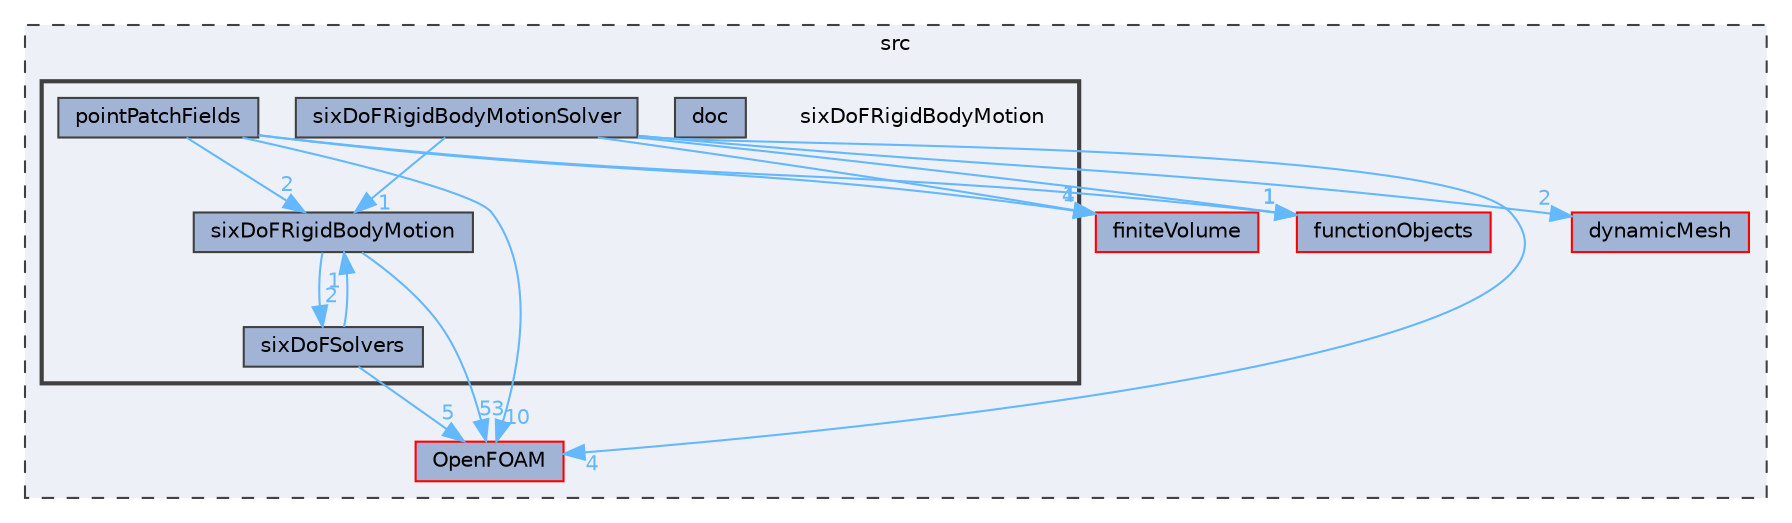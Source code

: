 digraph "src/sixDoFRigidBodyMotion"
{
 // LATEX_PDF_SIZE
  bgcolor="transparent";
  edge [fontname=Helvetica,fontsize=10,labelfontname=Helvetica,labelfontsize=10];
  node [fontname=Helvetica,fontsize=10,shape=box,height=0.2,width=0.4];
  compound=true
  subgraph clusterdir_68267d1309a1af8e8297ef4c3efbcdba {
    graph [ bgcolor="#edf0f7", pencolor="grey25", label="src", fontname=Helvetica,fontsize=10 style="filled,dashed", URL="dir_68267d1309a1af8e8297ef4c3efbcdba.html",tooltip=""]
  dir_9bd15774b555cf7259a6fa18f99fe99b [label="finiteVolume", fillcolor="#a2b4d6", color="red", style="filled", URL="dir_9bd15774b555cf7259a6fa18f99fe99b.html",tooltip=""];
  dir_c5473ff19b20e6ec4dfe5c310b3778a8 [label="OpenFOAM", fillcolor="#a2b4d6", color="red", style="filled", URL="dir_c5473ff19b20e6ec4dfe5c310b3778a8.html",tooltip=""];
  dir_de23f6d4f0962ea995903f5110543226 [label="functionObjects", fillcolor="#a2b4d6", color="red", style="filled", URL="dir_de23f6d4f0962ea995903f5110543226.html",tooltip=""];
  dir_63742796c427c97a292c80f7db71da36 [label="dynamicMesh", fillcolor="#a2b4d6", color="red", style="filled", URL="dir_63742796c427c97a292c80f7db71da36.html",tooltip=""];
  subgraph clusterdir_a5b93d9ceb327a1197b724c6aefedcbd {
    graph [ bgcolor="#edf0f7", pencolor="grey25", label="", fontname=Helvetica,fontsize=10 style="filled,bold", URL="dir_a5b93d9ceb327a1197b724c6aefedcbd.html",tooltip=""]
    dir_a5b93d9ceb327a1197b724c6aefedcbd [shape=plaintext, label="sixDoFRigidBodyMotion"];
  dir_77144e724a272ee5c868376989ee06cc [label="doc", fillcolor="#a2b4d6", color="grey25", style="filled", URL="dir_77144e724a272ee5c868376989ee06cc.html",tooltip=""];
  dir_45ff14115ca60d41cf13147923ab1e4c [label="pointPatchFields", fillcolor="#a2b4d6", color="grey25", style="filled", URL="dir_45ff14115ca60d41cf13147923ab1e4c.html",tooltip=""];
  dir_7bf5f2e6b4a44539c2947a2841ca313c [label="sixDoFRigidBodyMotion", fillcolor="#a2b4d6", color="grey25", style="filled", URL="dir_7bf5f2e6b4a44539c2947a2841ca313c.html",tooltip=""];
  dir_2bd0b39f0bfdd95a06f132e0ee9669a2 [label="sixDoFRigidBodyMotionSolver", fillcolor="#a2b4d6", color="grey25", style="filled", URL="dir_2bd0b39f0bfdd95a06f132e0ee9669a2.html",tooltip=""];
  dir_7ca4084a0a6342ee22329da340f40c5e [label="sixDoFSolvers", fillcolor="#a2b4d6", color="grey25", style="filled", URL="dir_7ca4084a0a6342ee22329da340f40c5e.html",tooltip=""];
  }
  }
  dir_45ff14115ca60d41cf13147923ab1e4c->dir_c5473ff19b20e6ec4dfe5c310b3778a8 [headlabel="10", labeldistance=1.5 headhref="dir_002961_002695.html" href="dir_002961_002695.html" color="steelblue1" fontcolor="steelblue1"];
  dir_45ff14115ca60d41cf13147923ab1e4c->dir_9bd15774b555cf7259a6fa18f99fe99b [headlabel="4", labeldistance=1.5 headhref="dir_002961_001387.html" href="dir_002961_001387.html" color="steelblue1" fontcolor="steelblue1"];
  dir_45ff14115ca60d41cf13147923ab1e4c->dir_de23f6d4f0962ea995903f5110543226 [headlabel="1", labeldistance=1.5 headhref="dir_002961_001520.html" href="dir_002961_001520.html" color="steelblue1" fontcolor="steelblue1"];
  dir_45ff14115ca60d41cf13147923ab1e4c->dir_7bf5f2e6b4a44539c2947a2841ca313c [headlabel="2", labeldistance=1.5 headhref="dir_002961_003563.html" href="dir_002961_003563.html" color="steelblue1" fontcolor="steelblue1"];
  dir_7bf5f2e6b4a44539c2947a2841ca313c->dir_7ca4084a0a6342ee22329da340f40c5e [headlabel="2", labeldistance=1.5 headhref="dir_003563_003569.html" href="dir_003563_003569.html" color="steelblue1" fontcolor="steelblue1"];
  dir_7bf5f2e6b4a44539c2947a2841ca313c->dir_c5473ff19b20e6ec4dfe5c310b3778a8 [headlabel="53", labeldistance=1.5 headhref="dir_003563_002695.html" href="dir_003563_002695.html" color="steelblue1" fontcolor="steelblue1"];
  dir_2bd0b39f0bfdd95a06f132e0ee9669a2->dir_63742796c427c97a292c80f7db71da36 [headlabel="2", labeldistance=1.5 headhref="dir_003566_001086.html" href="dir_003566_001086.html" color="steelblue1" fontcolor="steelblue1"];
  dir_2bd0b39f0bfdd95a06f132e0ee9669a2->dir_7bf5f2e6b4a44539c2947a2841ca313c [headlabel="1", labeldistance=1.5 headhref="dir_003566_003563.html" href="dir_003566_003563.html" color="steelblue1" fontcolor="steelblue1"];
  dir_2bd0b39f0bfdd95a06f132e0ee9669a2->dir_9bd15774b555cf7259a6fa18f99fe99b [headlabel="1", labeldistance=1.5 headhref="dir_003566_001387.html" href="dir_003566_001387.html" color="steelblue1" fontcolor="steelblue1"];
  dir_2bd0b39f0bfdd95a06f132e0ee9669a2->dir_c5473ff19b20e6ec4dfe5c310b3778a8 [headlabel="4", labeldistance=1.5 headhref="dir_003566_002695.html" href="dir_003566_002695.html" color="steelblue1" fontcolor="steelblue1"];
  dir_2bd0b39f0bfdd95a06f132e0ee9669a2->dir_de23f6d4f0962ea995903f5110543226 [headlabel="1", labeldistance=1.5 headhref="dir_003566_001520.html" href="dir_003566_001520.html" color="steelblue1" fontcolor="steelblue1"];
  dir_7ca4084a0a6342ee22329da340f40c5e->dir_7bf5f2e6b4a44539c2947a2841ca313c [headlabel="1", labeldistance=1.5 headhref="dir_003569_003563.html" href="dir_003569_003563.html" color="steelblue1" fontcolor="steelblue1"];
  dir_7ca4084a0a6342ee22329da340f40c5e->dir_c5473ff19b20e6ec4dfe5c310b3778a8 [headlabel="5", labeldistance=1.5 headhref="dir_003569_002695.html" href="dir_003569_002695.html" color="steelblue1" fontcolor="steelblue1"];
}
